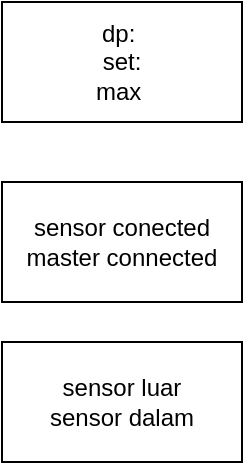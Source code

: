 <mxfile version="13.8.8" type="device"><diagram id="j6j__YoYSphXgjo1kRSL" name="Page-1"><mxGraphModel dx="868" dy="450" grid="1" gridSize="10" guides="1" tooltips="1" connect="1" arrows="1" fold="1" page="1" pageScale="1" pageWidth="850" pageHeight="1100" math="0" shadow="0"><root><mxCell id="0"/><mxCell id="1" parent="0"/><mxCell id="M4pzUuncI7RGjWxQNpyb-1" value="dp:&amp;nbsp;&lt;br&gt;set:&lt;br&gt;max&amp;nbsp;" style="rounded=0;whiteSpace=wrap;html=1;" vertex="1" parent="1"><mxGeometry x="90" y="70" width="120" height="60" as="geometry"/></mxCell><mxCell id="M4pzUuncI7RGjWxQNpyb-2" value="sensor conected&lt;br&gt;master connected" style="rounded=0;whiteSpace=wrap;html=1;" vertex="1" parent="1"><mxGeometry x="90" y="160" width="120" height="60" as="geometry"/></mxCell><mxCell id="M4pzUuncI7RGjWxQNpyb-3" value="sensor luar&lt;br&gt;sensor dalam" style="rounded=0;whiteSpace=wrap;html=1;" vertex="1" parent="1"><mxGeometry x="90" y="240" width="120" height="60" as="geometry"/></mxCell></root></mxGraphModel></diagram></mxfile>